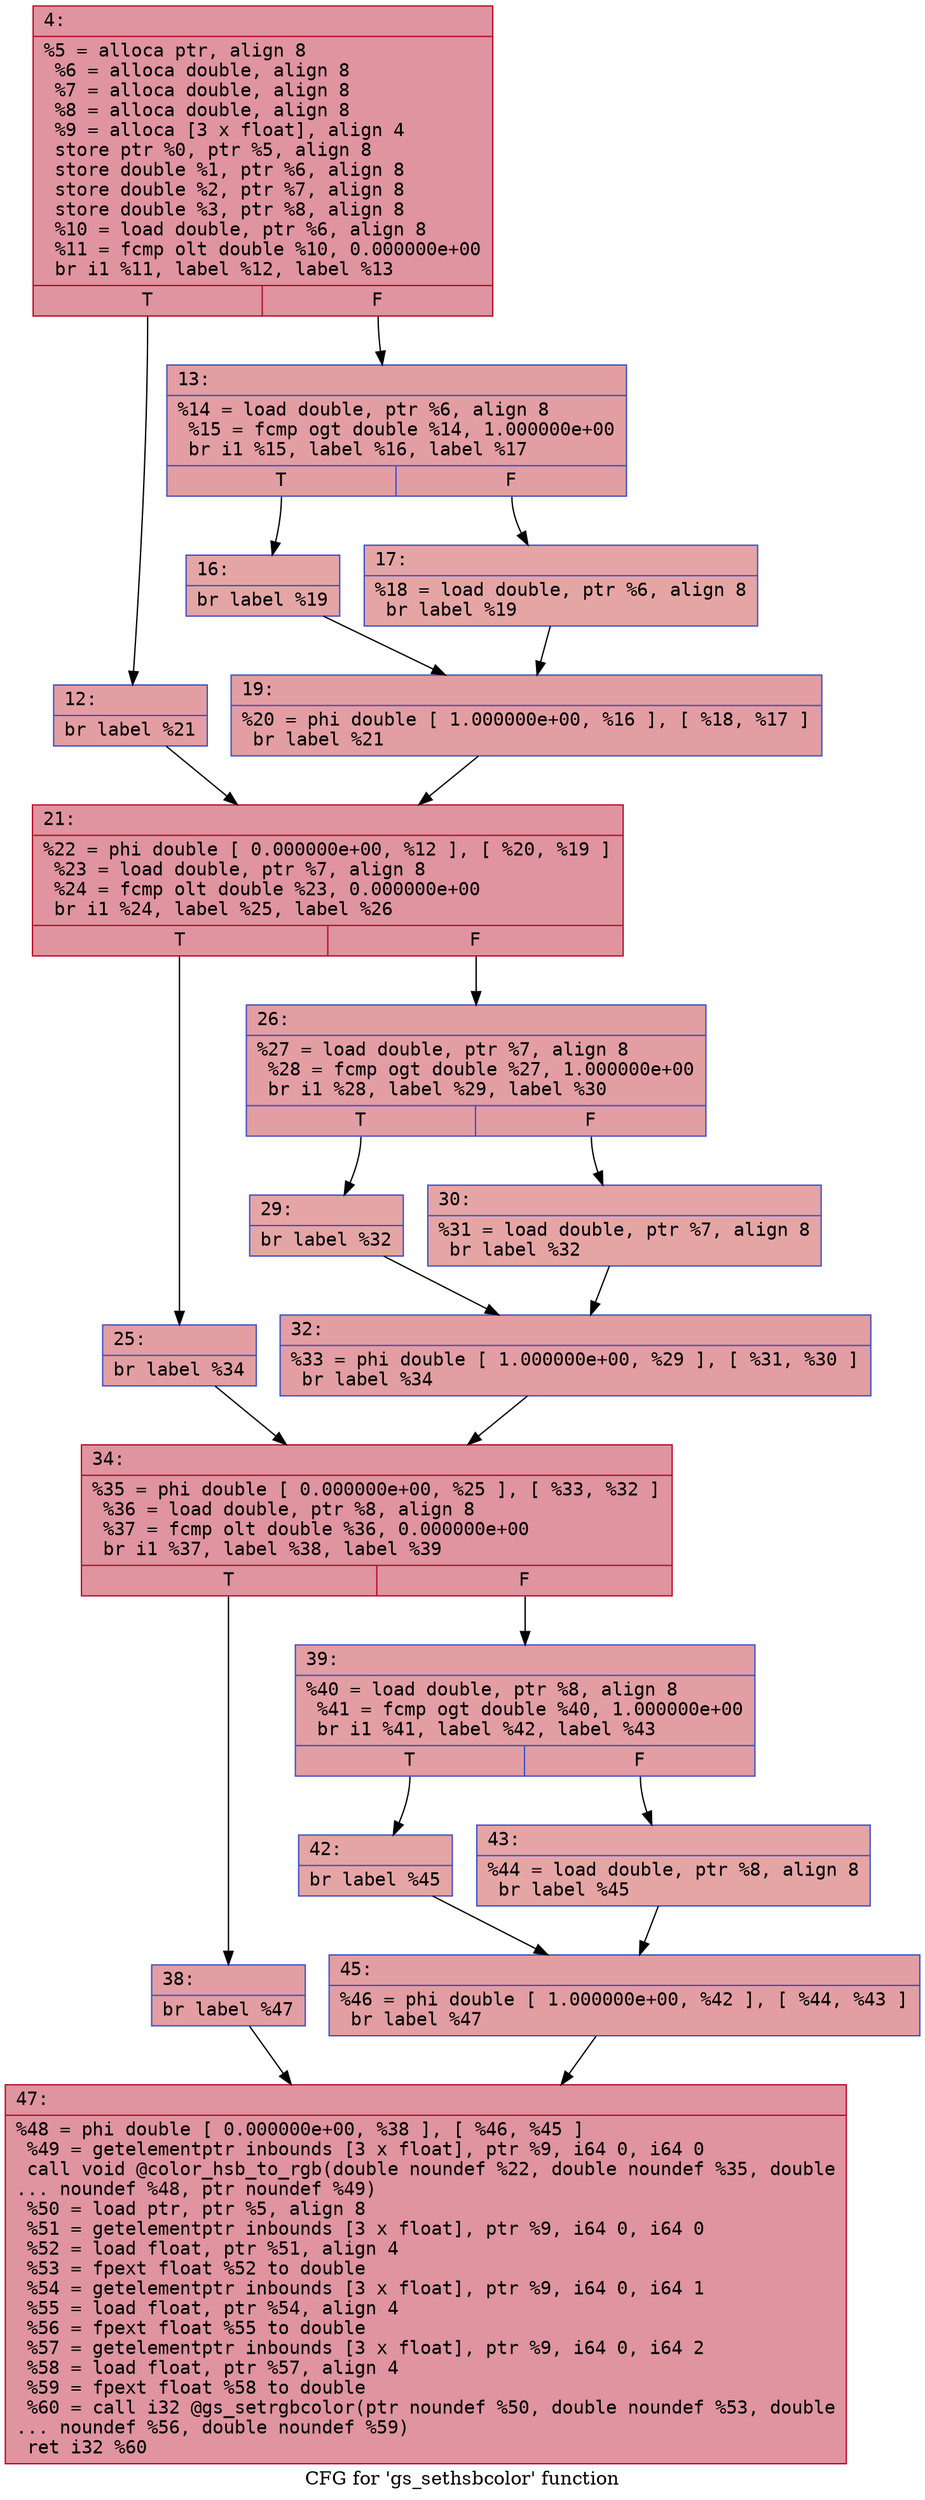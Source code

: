 digraph "CFG for 'gs_sethsbcolor' function" {
	label="CFG for 'gs_sethsbcolor' function";

	Node0x600000331f40 [shape=record,color="#b70d28ff", style=filled, fillcolor="#b70d2870" fontname="Courier",label="{4:\l|  %5 = alloca ptr, align 8\l  %6 = alloca double, align 8\l  %7 = alloca double, align 8\l  %8 = alloca double, align 8\l  %9 = alloca [3 x float], align 4\l  store ptr %0, ptr %5, align 8\l  store double %1, ptr %6, align 8\l  store double %2, ptr %7, align 8\l  store double %3, ptr %8, align 8\l  %10 = load double, ptr %6, align 8\l  %11 = fcmp olt double %10, 0.000000e+00\l  br i1 %11, label %12, label %13\l|{<s0>T|<s1>F}}"];
	Node0x600000331f40:s0 -> Node0x600000331f90[tooltip="4 -> 12\nProbability 50.00%" ];
	Node0x600000331f40:s1 -> Node0x600000331fe0[tooltip="4 -> 13\nProbability 50.00%" ];
	Node0x600000331f90 [shape=record,color="#3d50c3ff", style=filled, fillcolor="#be242e70" fontname="Courier",label="{12:\l|  br label %21\l}"];
	Node0x600000331f90 -> Node0x600000332120[tooltip="12 -> 21\nProbability 100.00%" ];
	Node0x600000331fe0 [shape=record,color="#3d50c3ff", style=filled, fillcolor="#be242e70" fontname="Courier",label="{13:\l|  %14 = load double, ptr %6, align 8\l  %15 = fcmp ogt double %14, 1.000000e+00\l  br i1 %15, label %16, label %17\l|{<s0>T|<s1>F}}"];
	Node0x600000331fe0:s0 -> Node0x600000332030[tooltip="13 -> 16\nProbability 50.00%" ];
	Node0x600000331fe0:s1 -> Node0x600000332080[tooltip="13 -> 17\nProbability 50.00%" ];
	Node0x600000332030 [shape=record,color="#3d50c3ff", style=filled, fillcolor="#c5333470" fontname="Courier",label="{16:\l|  br label %19\l}"];
	Node0x600000332030 -> Node0x6000003320d0[tooltip="16 -> 19\nProbability 100.00%" ];
	Node0x600000332080 [shape=record,color="#3d50c3ff", style=filled, fillcolor="#c5333470" fontname="Courier",label="{17:\l|  %18 = load double, ptr %6, align 8\l  br label %19\l}"];
	Node0x600000332080 -> Node0x6000003320d0[tooltip="17 -> 19\nProbability 100.00%" ];
	Node0x6000003320d0 [shape=record,color="#3d50c3ff", style=filled, fillcolor="#be242e70" fontname="Courier",label="{19:\l|  %20 = phi double [ 1.000000e+00, %16 ], [ %18, %17 ]\l  br label %21\l}"];
	Node0x6000003320d0 -> Node0x600000332120[tooltip="19 -> 21\nProbability 100.00%" ];
	Node0x600000332120 [shape=record,color="#b70d28ff", style=filled, fillcolor="#b70d2870" fontname="Courier",label="{21:\l|  %22 = phi double [ 0.000000e+00, %12 ], [ %20, %19 ]\l  %23 = load double, ptr %7, align 8\l  %24 = fcmp olt double %23, 0.000000e+00\l  br i1 %24, label %25, label %26\l|{<s0>T|<s1>F}}"];
	Node0x600000332120:s0 -> Node0x600000332170[tooltip="21 -> 25\nProbability 50.00%" ];
	Node0x600000332120:s1 -> Node0x6000003321c0[tooltip="21 -> 26\nProbability 50.00%" ];
	Node0x600000332170 [shape=record,color="#3d50c3ff", style=filled, fillcolor="#be242e70" fontname="Courier",label="{25:\l|  br label %34\l}"];
	Node0x600000332170 -> Node0x600000332300[tooltip="25 -> 34\nProbability 100.00%" ];
	Node0x6000003321c0 [shape=record,color="#3d50c3ff", style=filled, fillcolor="#be242e70" fontname="Courier",label="{26:\l|  %27 = load double, ptr %7, align 8\l  %28 = fcmp ogt double %27, 1.000000e+00\l  br i1 %28, label %29, label %30\l|{<s0>T|<s1>F}}"];
	Node0x6000003321c0:s0 -> Node0x600000332210[tooltip="26 -> 29\nProbability 50.00%" ];
	Node0x6000003321c0:s1 -> Node0x600000332260[tooltip="26 -> 30\nProbability 50.00%" ];
	Node0x600000332210 [shape=record,color="#3d50c3ff", style=filled, fillcolor="#c5333470" fontname="Courier",label="{29:\l|  br label %32\l}"];
	Node0x600000332210 -> Node0x6000003322b0[tooltip="29 -> 32\nProbability 100.00%" ];
	Node0x600000332260 [shape=record,color="#3d50c3ff", style=filled, fillcolor="#c5333470" fontname="Courier",label="{30:\l|  %31 = load double, ptr %7, align 8\l  br label %32\l}"];
	Node0x600000332260 -> Node0x6000003322b0[tooltip="30 -> 32\nProbability 100.00%" ];
	Node0x6000003322b0 [shape=record,color="#3d50c3ff", style=filled, fillcolor="#be242e70" fontname="Courier",label="{32:\l|  %33 = phi double [ 1.000000e+00, %29 ], [ %31, %30 ]\l  br label %34\l}"];
	Node0x6000003322b0 -> Node0x600000332300[tooltip="32 -> 34\nProbability 100.00%" ];
	Node0x600000332300 [shape=record,color="#b70d28ff", style=filled, fillcolor="#b70d2870" fontname="Courier",label="{34:\l|  %35 = phi double [ 0.000000e+00, %25 ], [ %33, %32 ]\l  %36 = load double, ptr %8, align 8\l  %37 = fcmp olt double %36, 0.000000e+00\l  br i1 %37, label %38, label %39\l|{<s0>T|<s1>F}}"];
	Node0x600000332300:s0 -> Node0x600000332350[tooltip="34 -> 38\nProbability 50.00%" ];
	Node0x600000332300:s1 -> Node0x6000003323a0[tooltip="34 -> 39\nProbability 50.00%" ];
	Node0x600000332350 [shape=record,color="#3d50c3ff", style=filled, fillcolor="#be242e70" fontname="Courier",label="{38:\l|  br label %47\l}"];
	Node0x600000332350 -> Node0x6000003324e0[tooltip="38 -> 47\nProbability 100.00%" ];
	Node0x6000003323a0 [shape=record,color="#3d50c3ff", style=filled, fillcolor="#be242e70" fontname="Courier",label="{39:\l|  %40 = load double, ptr %8, align 8\l  %41 = fcmp ogt double %40, 1.000000e+00\l  br i1 %41, label %42, label %43\l|{<s0>T|<s1>F}}"];
	Node0x6000003323a0:s0 -> Node0x6000003323f0[tooltip="39 -> 42\nProbability 50.00%" ];
	Node0x6000003323a0:s1 -> Node0x600000332440[tooltip="39 -> 43\nProbability 50.00%" ];
	Node0x6000003323f0 [shape=record,color="#3d50c3ff", style=filled, fillcolor="#c5333470" fontname="Courier",label="{42:\l|  br label %45\l}"];
	Node0x6000003323f0 -> Node0x600000332490[tooltip="42 -> 45\nProbability 100.00%" ];
	Node0x600000332440 [shape=record,color="#3d50c3ff", style=filled, fillcolor="#c5333470" fontname="Courier",label="{43:\l|  %44 = load double, ptr %8, align 8\l  br label %45\l}"];
	Node0x600000332440 -> Node0x600000332490[tooltip="43 -> 45\nProbability 100.00%" ];
	Node0x600000332490 [shape=record,color="#3d50c3ff", style=filled, fillcolor="#be242e70" fontname="Courier",label="{45:\l|  %46 = phi double [ 1.000000e+00, %42 ], [ %44, %43 ]\l  br label %47\l}"];
	Node0x600000332490 -> Node0x6000003324e0[tooltip="45 -> 47\nProbability 100.00%" ];
	Node0x6000003324e0 [shape=record,color="#b70d28ff", style=filled, fillcolor="#b70d2870" fontname="Courier",label="{47:\l|  %48 = phi double [ 0.000000e+00, %38 ], [ %46, %45 ]\l  %49 = getelementptr inbounds [3 x float], ptr %9, i64 0, i64 0\l  call void @color_hsb_to_rgb(double noundef %22, double noundef %35, double\l... noundef %48, ptr noundef %49)\l  %50 = load ptr, ptr %5, align 8\l  %51 = getelementptr inbounds [3 x float], ptr %9, i64 0, i64 0\l  %52 = load float, ptr %51, align 4\l  %53 = fpext float %52 to double\l  %54 = getelementptr inbounds [3 x float], ptr %9, i64 0, i64 1\l  %55 = load float, ptr %54, align 4\l  %56 = fpext float %55 to double\l  %57 = getelementptr inbounds [3 x float], ptr %9, i64 0, i64 2\l  %58 = load float, ptr %57, align 4\l  %59 = fpext float %58 to double\l  %60 = call i32 @gs_setrgbcolor(ptr noundef %50, double noundef %53, double\l... noundef %56, double noundef %59)\l  ret i32 %60\l}"];
}
